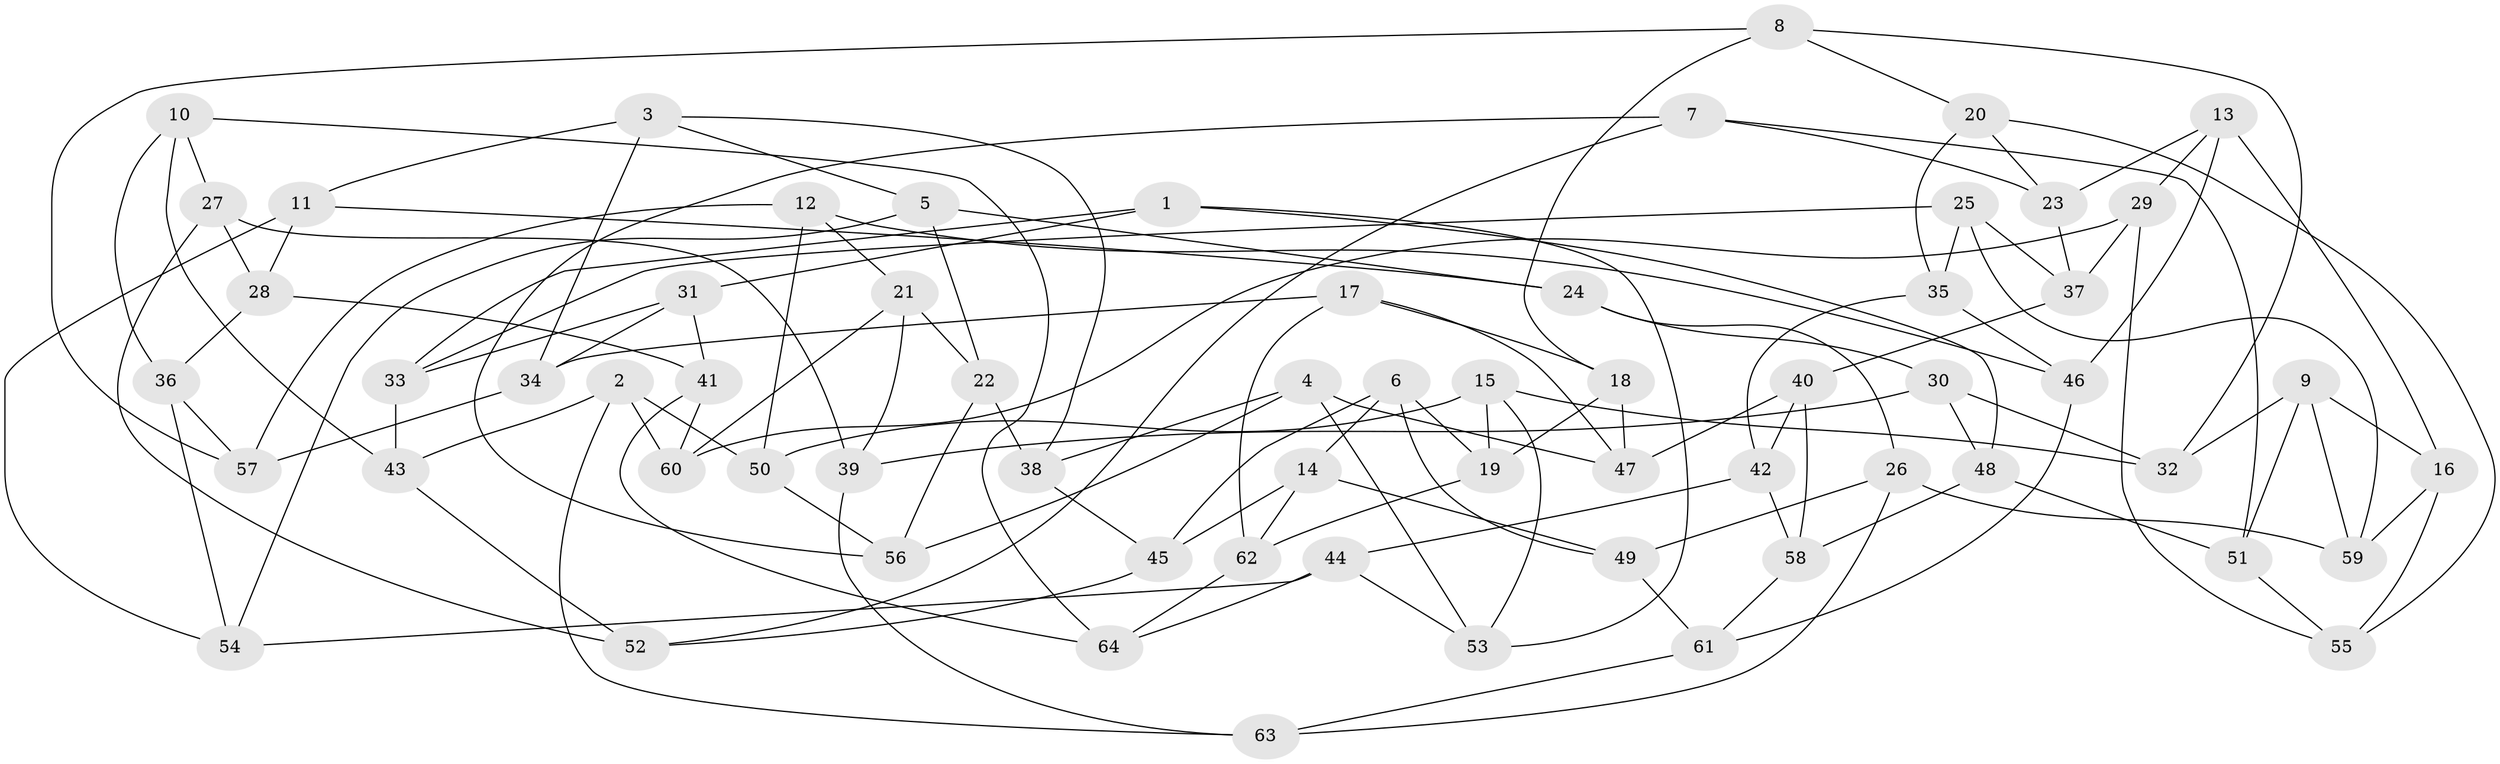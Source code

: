 // Generated by graph-tools (version 1.1) at 2025/11/02/27/25 16:11:46]
// undirected, 64 vertices, 128 edges
graph export_dot {
graph [start="1"]
  node [color=gray90,style=filled];
  1;
  2;
  3;
  4;
  5;
  6;
  7;
  8;
  9;
  10;
  11;
  12;
  13;
  14;
  15;
  16;
  17;
  18;
  19;
  20;
  21;
  22;
  23;
  24;
  25;
  26;
  27;
  28;
  29;
  30;
  31;
  32;
  33;
  34;
  35;
  36;
  37;
  38;
  39;
  40;
  41;
  42;
  43;
  44;
  45;
  46;
  47;
  48;
  49;
  50;
  51;
  52;
  53;
  54;
  55;
  56;
  57;
  58;
  59;
  60;
  61;
  62;
  63;
  64;
  1 -- 31;
  1 -- 48;
  1 -- 33;
  1 -- 53;
  2 -- 63;
  2 -- 43;
  2 -- 50;
  2 -- 60;
  3 -- 11;
  3 -- 34;
  3 -- 38;
  3 -- 5;
  4 -- 53;
  4 -- 38;
  4 -- 56;
  4 -- 47;
  5 -- 22;
  5 -- 24;
  5 -- 54;
  6 -- 49;
  6 -- 45;
  6 -- 14;
  6 -- 19;
  7 -- 52;
  7 -- 56;
  7 -- 23;
  7 -- 51;
  8 -- 18;
  8 -- 32;
  8 -- 20;
  8 -- 57;
  9 -- 32;
  9 -- 51;
  9 -- 59;
  9 -- 16;
  10 -- 43;
  10 -- 64;
  10 -- 36;
  10 -- 27;
  11 -- 54;
  11 -- 28;
  11 -- 24;
  12 -- 46;
  12 -- 21;
  12 -- 50;
  12 -- 57;
  13 -- 29;
  13 -- 16;
  13 -- 23;
  13 -- 46;
  14 -- 49;
  14 -- 45;
  14 -- 62;
  15 -- 53;
  15 -- 32;
  15 -- 19;
  15 -- 50;
  16 -- 55;
  16 -- 59;
  17 -- 47;
  17 -- 34;
  17 -- 18;
  17 -- 62;
  18 -- 47;
  18 -- 19;
  19 -- 62;
  20 -- 55;
  20 -- 23;
  20 -- 35;
  21 -- 60;
  21 -- 39;
  21 -- 22;
  22 -- 38;
  22 -- 56;
  23 -- 37;
  24 -- 26;
  24 -- 30;
  25 -- 35;
  25 -- 37;
  25 -- 59;
  25 -- 33;
  26 -- 63;
  26 -- 59;
  26 -- 49;
  27 -- 52;
  27 -- 28;
  27 -- 39;
  28 -- 36;
  28 -- 41;
  29 -- 60;
  29 -- 55;
  29 -- 37;
  30 -- 32;
  30 -- 48;
  30 -- 39;
  31 -- 34;
  31 -- 41;
  31 -- 33;
  33 -- 43;
  34 -- 57;
  35 -- 42;
  35 -- 46;
  36 -- 57;
  36 -- 54;
  37 -- 40;
  38 -- 45;
  39 -- 63;
  40 -- 58;
  40 -- 47;
  40 -- 42;
  41 -- 60;
  41 -- 64;
  42 -- 58;
  42 -- 44;
  43 -- 52;
  44 -- 54;
  44 -- 64;
  44 -- 53;
  45 -- 52;
  46 -- 61;
  48 -- 51;
  48 -- 58;
  49 -- 61;
  50 -- 56;
  51 -- 55;
  58 -- 61;
  61 -- 63;
  62 -- 64;
}

